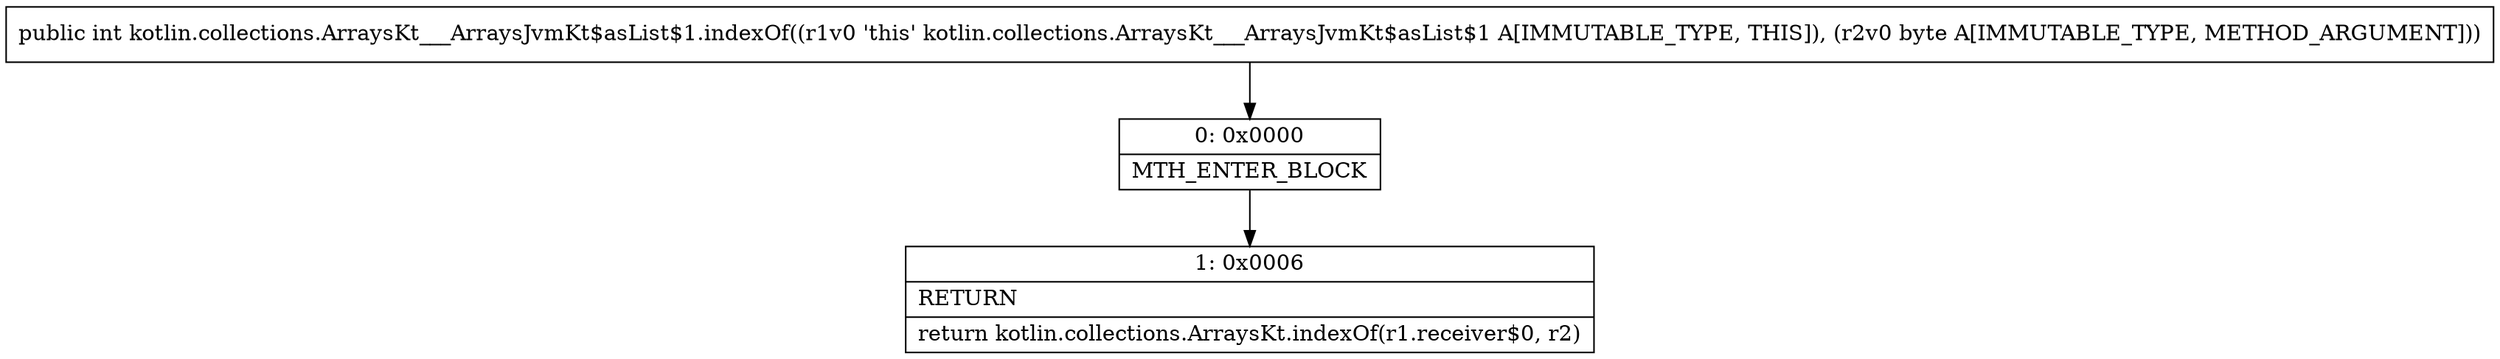 digraph "CFG forkotlin.collections.ArraysKt___ArraysJvmKt$asList$1.indexOf(B)I" {
Node_0 [shape=record,label="{0\:\ 0x0000|MTH_ENTER_BLOCK\l}"];
Node_1 [shape=record,label="{1\:\ 0x0006|RETURN\l|return kotlin.collections.ArraysKt.indexOf(r1.receiver$0, r2)\l}"];
MethodNode[shape=record,label="{public int kotlin.collections.ArraysKt___ArraysJvmKt$asList$1.indexOf((r1v0 'this' kotlin.collections.ArraysKt___ArraysJvmKt$asList$1 A[IMMUTABLE_TYPE, THIS]), (r2v0 byte A[IMMUTABLE_TYPE, METHOD_ARGUMENT])) }"];
MethodNode -> Node_0;
Node_0 -> Node_1;
}


